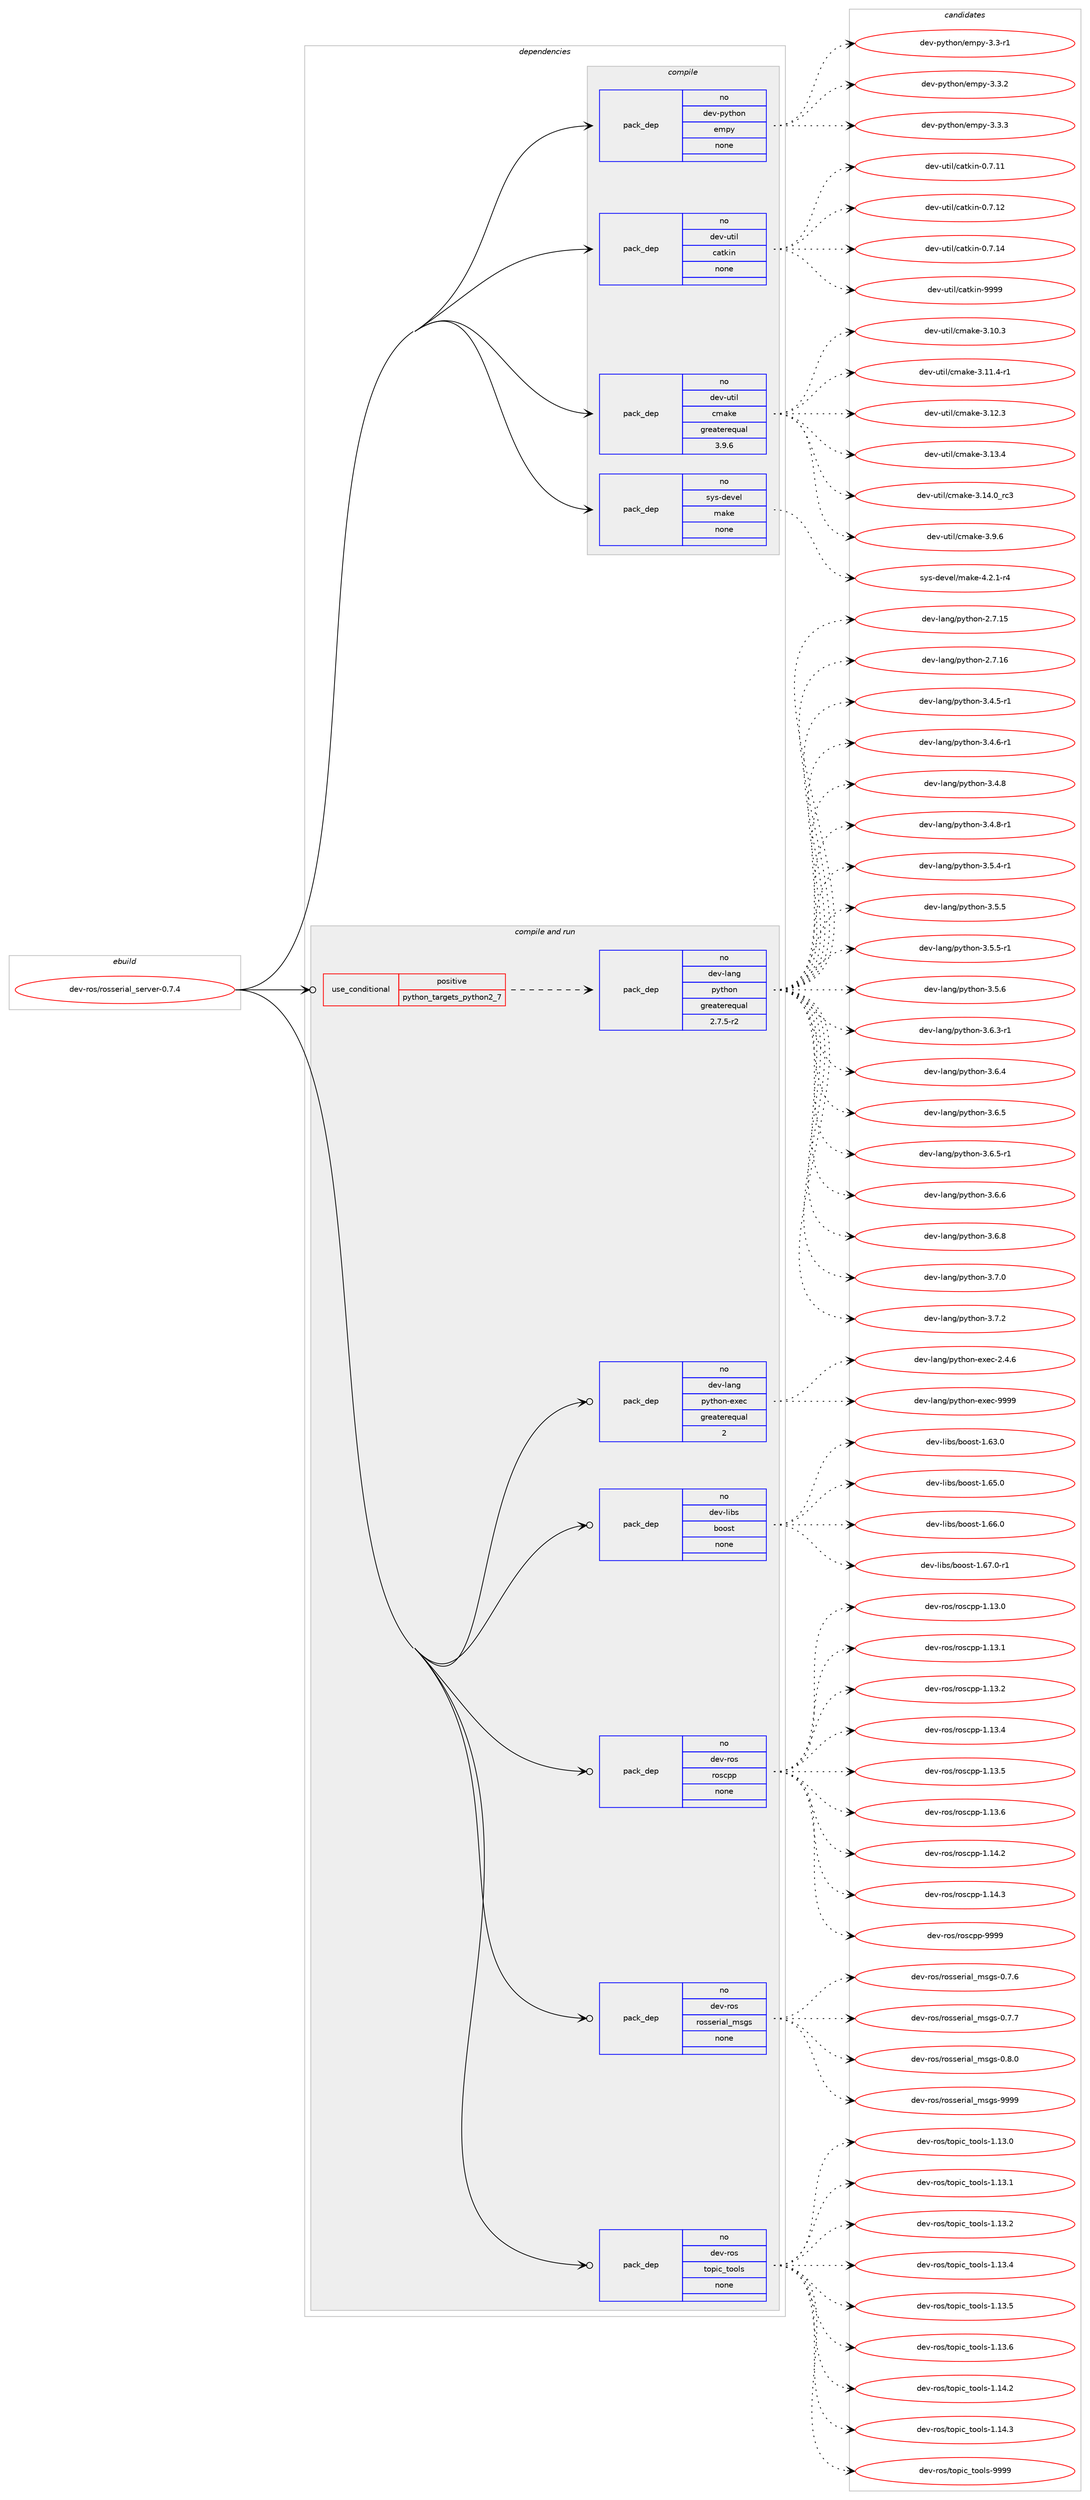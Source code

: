 digraph prolog {

# *************
# Graph options
# *************

newrank=true;
concentrate=true;
compound=true;
graph [rankdir=LR,fontname=Helvetica,fontsize=10,ranksep=1.5];#, ranksep=2.5, nodesep=0.2];
edge  [arrowhead=vee];
node  [fontname=Helvetica,fontsize=10];

# **********
# The ebuild
# **********

subgraph cluster_leftcol {
color=gray;
rank=same;
label=<<i>ebuild</i>>;
id [label="dev-ros/rosserial_server-0.7.4", color=red, width=4, href="../dev-ros/rosserial_server-0.7.4.svg"];
}

# ****************
# The dependencies
# ****************

subgraph cluster_midcol {
color=gray;
label=<<i>dependencies</i>>;
subgraph cluster_compile {
fillcolor="#eeeeee";
style=filled;
label=<<i>compile</i>>;
subgraph pack1053918 {
dependency1467591 [label=<<TABLE BORDER="0" CELLBORDER="1" CELLSPACING="0" CELLPADDING="4" WIDTH="220"><TR><TD ROWSPAN="6" CELLPADDING="30">pack_dep</TD></TR><TR><TD WIDTH="110">no</TD></TR><TR><TD>dev-python</TD></TR><TR><TD>empy</TD></TR><TR><TD>none</TD></TR><TR><TD></TD></TR></TABLE>>, shape=none, color=blue];
}
id:e -> dependency1467591:w [weight=20,style="solid",arrowhead="vee"];
subgraph pack1053919 {
dependency1467592 [label=<<TABLE BORDER="0" CELLBORDER="1" CELLSPACING="0" CELLPADDING="4" WIDTH="220"><TR><TD ROWSPAN="6" CELLPADDING="30">pack_dep</TD></TR><TR><TD WIDTH="110">no</TD></TR><TR><TD>dev-util</TD></TR><TR><TD>catkin</TD></TR><TR><TD>none</TD></TR><TR><TD></TD></TR></TABLE>>, shape=none, color=blue];
}
id:e -> dependency1467592:w [weight=20,style="solid",arrowhead="vee"];
subgraph pack1053920 {
dependency1467593 [label=<<TABLE BORDER="0" CELLBORDER="1" CELLSPACING="0" CELLPADDING="4" WIDTH="220"><TR><TD ROWSPAN="6" CELLPADDING="30">pack_dep</TD></TR><TR><TD WIDTH="110">no</TD></TR><TR><TD>dev-util</TD></TR><TR><TD>cmake</TD></TR><TR><TD>greaterequal</TD></TR><TR><TD>3.9.6</TD></TR></TABLE>>, shape=none, color=blue];
}
id:e -> dependency1467593:w [weight=20,style="solid",arrowhead="vee"];
subgraph pack1053921 {
dependency1467594 [label=<<TABLE BORDER="0" CELLBORDER="1" CELLSPACING="0" CELLPADDING="4" WIDTH="220"><TR><TD ROWSPAN="6" CELLPADDING="30">pack_dep</TD></TR><TR><TD WIDTH="110">no</TD></TR><TR><TD>sys-devel</TD></TR><TR><TD>make</TD></TR><TR><TD>none</TD></TR><TR><TD></TD></TR></TABLE>>, shape=none, color=blue];
}
id:e -> dependency1467594:w [weight=20,style="solid",arrowhead="vee"];
}
subgraph cluster_compileandrun {
fillcolor="#eeeeee";
style=filled;
label=<<i>compile and run</i>>;
subgraph cond390283 {
dependency1467595 [label=<<TABLE BORDER="0" CELLBORDER="1" CELLSPACING="0" CELLPADDING="4"><TR><TD ROWSPAN="3" CELLPADDING="10">use_conditional</TD></TR><TR><TD>positive</TD></TR><TR><TD>python_targets_python2_7</TD></TR></TABLE>>, shape=none, color=red];
subgraph pack1053922 {
dependency1467596 [label=<<TABLE BORDER="0" CELLBORDER="1" CELLSPACING="0" CELLPADDING="4" WIDTH="220"><TR><TD ROWSPAN="6" CELLPADDING="30">pack_dep</TD></TR><TR><TD WIDTH="110">no</TD></TR><TR><TD>dev-lang</TD></TR><TR><TD>python</TD></TR><TR><TD>greaterequal</TD></TR><TR><TD>2.7.5-r2</TD></TR></TABLE>>, shape=none, color=blue];
}
dependency1467595:e -> dependency1467596:w [weight=20,style="dashed",arrowhead="vee"];
}
id:e -> dependency1467595:w [weight=20,style="solid",arrowhead="odotvee"];
subgraph pack1053923 {
dependency1467597 [label=<<TABLE BORDER="0" CELLBORDER="1" CELLSPACING="0" CELLPADDING="4" WIDTH="220"><TR><TD ROWSPAN="6" CELLPADDING="30">pack_dep</TD></TR><TR><TD WIDTH="110">no</TD></TR><TR><TD>dev-lang</TD></TR><TR><TD>python-exec</TD></TR><TR><TD>greaterequal</TD></TR><TR><TD>2</TD></TR></TABLE>>, shape=none, color=blue];
}
id:e -> dependency1467597:w [weight=20,style="solid",arrowhead="odotvee"];
subgraph pack1053924 {
dependency1467598 [label=<<TABLE BORDER="0" CELLBORDER="1" CELLSPACING="0" CELLPADDING="4" WIDTH="220"><TR><TD ROWSPAN="6" CELLPADDING="30">pack_dep</TD></TR><TR><TD WIDTH="110">no</TD></TR><TR><TD>dev-libs</TD></TR><TR><TD>boost</TD></TR><TR><TD>none</TD></TR><TR><TD></TD></TR></TABLE>>, shape=none, color=blue];
}
id:e -> dependency1467598:w [weight=20,style="solid",arrowhead="odotvee"];
subgraph pack1053925 {
dependency1467599 [label=<<TABLE BORDER="0" CELLBORDER="1" CELLSPACING="0" CELLPADDING="4" WIDTH="220"><TR><TD ROWSPAN="6" CELLPADDING="30">pack_dep</TD></TR><TR><TD WIDTH="110">no</TD></TR><TR><TD>dev-ros</TD></TR><TR><TD>roscpp</TD></TR><TR><TD>none</TD></TR><TR><TD></TD></TR></TABLE>>, shape=none, color=blue];
}
id:e -> dependency1467599:w [weight=20,style="solid",arrowhead="odotvee"];
subgraph pack1053926 {
dependency1467600 [label=<<TABLE BORDER="0" CELLBORDER="1" CELLSPACING="0" CELLPADDING="4" WIDTH="220"><TR><TD ROWSPAN="6" CELLPADDING="30">pack_dep</TD></TR><TR><TD WIDTH="110">no</TD></TR><TR><TD>dev-ros</TD></TR><TR><TD>rosserial_msgs</TD></TR><TR><TD>none</TD></TR><TR><TD></TD></TR></TABLE>>, shape=none, color=blue];
}
id:e -> dependency1467600:w [weight=20,style="solid",arrowhead="odotvee"];
subgraph pack1053927 {
dependency1467601 [label=<<TABLE BORDER="0" CELLBORDER="1" CELLSPACING="0" CELLPADDING="4" WIDTH="220"><TR><TD ROWSPAN="6" CELLPADDING="30">pack_dep</TD></TR><TR><TD WIDTH="110">no</TD></TR><TR><TD>dev-ros</TD></TR><TR><TD>topic_tools</TD></TR><TR><TD>none</TD></TR><TR><TD></TD></TR></TABLE>>, shape=none, color=blue];
}
id:e -> dependency1467601:w [weight=20,style="solid",arrowhead="odotvee"];
}
subgraph cluster_run {
fillcolor="#eeeeee";
style=filled;
label=<<i>run</i>>;
}
}

# **************
# The candidates
# **************

subgraph cluster_choices {
rank=same;
color=gray;
label=<<i>candidates</i>>;

subgraph choice1053918 {
color=black;
nodesep=1;
choice1001011184511212111610411111047101109112121455146514511449 [label="dev-python/empy-3.3-r1", color=red, width=4,href="../dev-python/empy-3.3-r1.svg"];
choice1001011184511212111610411111047101109112121455146514650 [label="dev-python/empy-3.3.2", color=red, width=4,href="../dev-python/empy-3.3.2.svg"];
choice1001011184511212111610411111047101109112121455146514651 [label="dev-python/empy-3.3.3", color=red, width=4,href="../dev-python/empy-3.3.3.svg"];
dependency1467591:e -> choice1001011184511212111610411111047101109112121455146514511449:w [style=dotted,weight="100"];
dependency1467591:e -> choice1001011184511212111610411111047101109112121455146514650:w [style=dotted,weight="100"];
dependency1467591:e -> choice1001011184511212111610411111047101109112121455146514651:w [style=dotted,weight="100"];
}
subgraph choice1053919 {
color=black;
nodesep=1;
choice1001011184511711610510847999711610710511045484655464949 [label="dev-util/catkin-0.7.11", color=red, width=4,href="../dev-util/catkin-0.7.11.svg"];
choice1001011184511711610510847999711610710511045484655464950 [label="dev-util/catkin-0.7.12", color=red, width=4,href="../dev-util/catkin-0.7.12.svg"];
choice1001011184511711610510847999711610710511045484655464952 [label="dev-util/catkin-0.7.14", color=red, width=4,href="../dev-util/catkin-0.7.14.svg"];
choice100101118451171161051084799971161071051104557575757 [label="dev-util/catkin-9999", color=red, width=4,href="../dev-util/catkin-9999.svg"];
dependency1467592:e -> choice1001011184511711610510847999711610710511045484655464949:w [style=dotted,weight="100"];
dependency1467592:e -> choice1001011184511711610510847999711610710511045484655464950:w [style=dotted,weight="100"];
dependency1467592:e -> choice1001011184511711610510847999711610710511045484655464952:w [style=dotted,weight="100"];
dependency1467592:e -> choice100101118451171161051084799971161071051104557575757:w [style=dotted,weight="100"];
}
subgraph choice1053920 {
color=black;
nodesep=1;
choice1001011184511711610510847991099710710145514649484651 [label="dev-util/cmake-3.10.3", color=red, width=4,href="../dev-util/cmake-3.10.3.svg"];
choice10010111845117116105108479910997107101455146494946524511449 [label="dev-util/cmake-3.11.4-r1", color=red, width=4,href="../dev-util/cmake-3.11.4-r1.svg"];
choice1001011184511711610510847991099710710145514649504651 [label="dev-util/cmake-3.12.3", color=red, width=4,href="../dev-util/cmake-3.12.3.svg"];
choice1001011184511711610510847991099710710145514649514652 [label="dev-util/cmake-3.13.4", color=red, width=4,href="../dev-util/cmake-3.13.4.svg"];
choice1001011184511711610510847991099710710145514649524648951149951 [label="dev-util/cmake-3.14.0_rc3", color=red, width=4,href="../dev-util/cmake-3.14.0_rc3.svg"];
choice10010111845117116105108479910997107101455146574654 [label="dev-util/cmake-3.9.6", color=red, width=4,href="../dev-util/cmake-3.9.6.svg"];
dependency1467593:e -> choice1001011184511711610510847991099710710145514649484651:w [style=dotted,weight="100"];
dependency1467593:e -> choice10010111845117116105108479910997107101455146494946524511449:w [style=dotted,weight="100"];
dependency1467593:e -> choice1001011184511711610510847991099710710145514649504651:w [style=dotted,weight="100"];
dependency1467593:e -> choice1001011184511711610510847991099710710145514649514652:w [style=dotted,weight="100"];
dependency1467593:e -> choice1001011184511711610510847991099710710145514649524648951149951:w [style=dotted,weight="100"];
dependency1467593:e -> choice10010111845117116105108479910997107101455146574654:w [style=dotted,weight="100"];
}
subgraph choice1053921 {
color=black;
nodesep=1;
choice1151211154510010111810110847109971071014552465046494511452 [label="sys-devel/make-4.2.1-r4", color=red, width=4,href="../sys-devel/make-4.2.1-r4.svg"];
dependency1467594:e -> choice1151211154510010111810110847109971071014552465046494511452:w [style=dotted,weight="100"];
}
subgraph choice1053922 {
color=black;
nodesep=1;
choice10010111845108971101034711212111610411111045504655464953 [label="dev-lang/python-2.7.15", color=red, width=4,href="../dev-lang/python-2.7.15.svg"];
choice10010111845108971101034711212111610411111045504655464954 [label="dev-lang/python-2.7.16", color=red, width=4,href="../dev-lang/python-2.7.16.svg"];
choice1001011184510897110103471121211161041111104551465246534511449 [label="dev-lang/python-3.4.5-r1", color=red, width=4,href="../dev-lang/python-3.4.5-r1.svg"];
choice1001011184510897110103471121211161041111104551465246544511449 [label="dev-lang/python-3.4.6-r1", color=red, width=4,href="../dev-lang/python-3.4.6-r1.svg"];
choice100101118451089711010347112121116104111110455146524656 [label="dev-lang/python-3.4.8", color=red, width=4,href="../dev-lang/python-3.4.8.svg"];
choice1001011184510897110103471121211161041111104551465246564511449 [label="dev-lang/python-3.4.8-r1", color=red, width=4,href="../dev-lang/python-3.4.8-r1.svg"];
choice1001011184510897110103471121211161041111104551465346524511449 [label="dev-lang/python-3.5.4-r1", color=red, width=4,href="../dev-lang/python-3.5.4-r1.svg"];
choice100101118451089711010347112121116104111110455146534653 [label="dev-lang/python-3.5.5", color=red, width=4,href="../dev-lang/python-3.5.5.svg"];
choice1001011184510897110103471121211161041111104551465346534511449 [label="dev-lang/python-3.5.5-r1", color=red, width=4,href="../dev-lang/python-3.5.5-r1.svg"];
choice100101118451089711010347112121116104111110455146534654 [label="dev-lang/python-3.5.6", color=red, width=4,href="../dev-lang/python-3.5.6.svg"];
choice1001011184510897110103471121211161041111104551465446514511449 [label="dev-lang/python-3.6.3-r1", color=red, width=4,href="../dev-lang/python-3.6.3-r1.svg"];
choice100101118451089711010347112121116104111110455146544652 [label="dev-lang/python-3.6.4", color=red, width=4,href="../dev-lang/python-3.6.4.svg"];
choice100101118451089711010347112121116104111110455146544653 [label="dev-lang/python-3.6.5", color=red, width=4,href="../dev-lang/python-3.6.5.svg"];
choice1001011184510897110103471121211161041111104551465446534511449 [label="dev-lang/python-3.6.5-r1", color=red, width=4,href="../dev-lang/python-3.6.5-r1.svg"];
choice100101118451089711010347112121116104111110455146544654 [label="dev-lang/python-3.6.6", color=red, width=4,href="../dev-lang/python-3.6.6.svg"];
choice100101118451089711010347112121116104111110455146544656 [label="dev-lang/python-3.6.8", color=red, width=4,href="../dev-lang/python-3.6.8.svg"];
choice100101118451089711010347112121116104111110455146554648 [label="dev-lang/python-3.7.0", color=red, width=4,href="../dev-lang/python-3.7.0.svg"];
choice100101118451089711010347112121116104111110455146554650 [label="dev-lang/python-3.7.2", color=red, width=4,href="../dev-lang/python-3.7.2.svg"];
dependency1467596:e -> choice10010111845108971101034711212111610411111045504655464953:w [style=dotted,weight="100"];
dependency1467596:e -> choice10010111845108971101034711212111610411111045504655464954:w [style=dotted,weight="100"];
dependency1467596:e -> choice1001011184510897110103471121211161041111104551465246534511449:w [style=dotted,weight="100"];
dependency1467596:e -> choice1001011184510897110103471121211161041111104551465246544511449:w [style=dotted,weight="100"];
dependency1467596:e -> choice100101118451089711010347112121116104111110455146524656:w [style=dotted,weight="100"];
dependency1467596:e -> choice1001011184510897110103471121211161041111104551465246564511449:w [style=dotted,weight="100"];
dependency1467596:e -> choice1001011184510897110103471121211161041111104551465346524511449:w [style=dotted,weight="100"];
dependency1467596:e -> choice100101118451089711010347112121116104111110455146534653:w [style=dotted,weight="100"];
dependency1467596:e -> choice1001011184510897110103471121211161041111104551465346534511449:w [style=dotted,weight="100"];
dependency1467596:e -> choice100101118451089711010347112121116104111110455146534654:w [style=dotted,weight="100"];
dependency1467596:e -> choice1001011184510897110103471121211161041111104551465446514511449:w [style=dotted,weight="100"];
dependency1467596:e -> choice100101118451089711010347112121116104111110455146544652:w [style=dotted,weight="100"];
dependency1467596:e -> choice100101118451089711010347112121116104111110455146544653:w [style=dotted,weight="100"];
dependency1467596:e -> choice1001011184510897110103471121211161041111104551465446534511449:w [style=dotted,weight="100"];
dependency1467596:e -> choice100101118451089711010347112121116104111110455146544654:w [style=dotted,weight="100"];
dependency1467596:e -> choice100101118451089711010347112121116104111110455146544656:w [style=dotted,weight="100"];
dependency1467596:e -> choice100101118451089711010347112121116104111110455146554648:w [style=dotted,weight="100"];
dependency1467596:e -> choice100101118451089711010347112121116104111110455146554650:w [style=dotted,weight="100"];
}
subgraph choice1053923 {
color=black;
nodesep=1;
choice1001011184510897110103471121211161041111104510112010199455046524654 [label="dev-lang/python-exec-2.4.6", color=red, width=4,href="../dev-lang/python-exec-2.4.6.svg"];
choice10010111845108971101034711212111610411111045101120101994557575757 [label="dev-lang/python-exec-9999", color=red, width=4,href="../dev-lang/python-exec-9999.svg"];
dependency1467597:e -> choice1001011184510897110103471121211161041111104510112010199455046524654:w [style=dotted,weight="100"];
dependency1467597:e -> choice10010111845108971101034711212111610411111045101120101994557575757:w [style=dotted,weight="100"];
}
subgraph choice1053924 {
color=black;
nodesep=1;
choice1001011184510810598115479811111111511645494654514648 [label="dev-libs/boost-1.63.0", color=red, width=4,href="../dev-libs/boost-1.63.0.svg"];
choice1001011184510810598115479811111111511645494654534648 [label="dev-libs/boost-1.65.0", color=red, width=4,href="../dev-libs/boost-1.65.0.svg"];
choice1001011184510810598115479811111111511645494654544648 [label="dev-libs/boost-1.66.0", color=red, width=4,href="../dev-libs/boost-1.66.0.svg"];
choice10010111845108105981154798111111115116454946545546484511449 [label="dev-libs/boost-1.67.0-r1", color=red, width=4,href="../dev-libs/boost-1.67.0-r1.svg"];
dependency1467598:e -> choice1001011184510810598115479811111111511645494654514648:w [style=dotted,weight="100"];
dependency1467598:e -> choice1001011184510810598115479811111111511645494654534648:w [style=dotted,weight="100"];
dependency1467598:e -> choice1001011184510810598115479811111111511645494654544648:w [style=dotted,weight="100"];
dependency1467598:e -> choice10010111845108105981154798111111115116454946545546484511449:w [style=dotted,weight="100"];
}
subgraph choice1053925 {
color=black;
nodesep=1;
choice10010111845114111115471141111159911211245494649514648 [label="dev-ros/roscpp-1.13.0", color=red, width=4,href="../dev-ros/roscpp-1.13.0.svg"];
choice10010111845114111115471141111159911211245494649514649 [label="dev-ros/roscpp-1.13.1", color=red, width=4,href="../dev-ros/roscpp-1.13.1.svg"];
choice10010111845114111115471141111159911211245494649514650 [label="dev-ros/roscpp-1.13.2", color=red, width=4,href="../dev-ros/roscpp-1.13.2.svg"];
choice10010111845114111115471141111159911211245494649514652 [label="dev-ros/roscpp-1.13.4", color=red, width=4,href="../dev-ros/roscpp-1.13.4.svg"];
choice10010111845114111115471141111159911211245494649514653 [label="dev-ros/roscpp-1.13.5", color=red, width=4,href="../dev-ros/roscpp-1.13.5.svg"];
choice10010111845114111115471141111159911211245494649514654 [label="dev-ros/roscpp-1.13.6", color=red, width=4,href="../dev-ros/roscpp-1.13.6.svg"];
choice10010111845114111115471141111159911211245494649524650 [label="dev-ros/roscpp-1.14.2", color=red, width=4,href="../dev-ros/roscpp-1.14.2.svg"];
choice10010111845114111115471141111159911211245494649524651 [label="dev-ros/roscpp-1.14.3", color=red, width=4,href="../dev-ros/roscpp-1.14.3.svg"];
choice1001011184511411111547114111115991121124557575757 [label="dev-ros/roscpp-9999", color=red, width=4,href="../dev-ros/roscpp-9999.svg"];
dependency1467599:e -> choice10010111845114111115471141111159911211245494649514648:w [style=dotted,weight="100"];
dependency1467599:e -> choice10010111845114111115471141111159911211245494649514649:w [style=dotted,weight="100"];
dependency1467599:e -> choice10010111845114111115471141111159911211245494649514650:w [style=dotted,weight="100"];
dependency1467599:e -> choice10010111845114111115471141111159911211245494649514652:w [style=dotted,weight="100"];
dependency1467599:e -> choice10010111845114111115471141111159911211245494649514653:w [style=dotted,weight="100"];
dependency1467599:e -> choice10010111845114111115471141111159911211245494649514654:w [style=dotted,weight="100"];
dependency1467599:e -> choice10010111845114111115471141111159911211245494649524650:w [style=dotted,weight="100"];
dependency1467599:e -> choice10010111845114111115471141111159911211245494649524651:w [style=dotted,weight="100"];
dependency1467599:e -> choice1001011184511411111547114111115991121124557575757:w [style=dotted,weight="100"];
}
subgraph choice1053926 {
color=black;
nodesep=1;
choice10010111845114111115471141111151151011141059710895109115103115454846554654 [label="dev-ros/rosserial_msgs-0.7.6", color=red, width=4,href="../dev-ros/rosserial_msgs-0.7.6.svg"];
choice10010111845114111115471141111151151011141059710895109115103115454846554655 [label="dev-ros/rosserial_msgs-0.7.7", color=red, width=4,href="../dev-ros/rosserial_msgs-0.7.7.svg"];
choice10010111845114111115471141111151151011141059710895109115103115454846564648 [label="dev-ros/rosserial_msgs-0.8.0", color=red, width=4,href="../dev-ros/rosserial_msgs-0.8.0.svg"];
choice100101118451141111154711411111511510111410597108951091151031154557575757 [label="dev-ros/rosserial_msgs-9999", color=red, width=4,href="../dev-ros/rosserial_msgs-9999.svg"];
dependency1467600:e -> choice10010111845114111115471141111151151011141059710895109115103115454846554654:w [style=dotted,weight="100"];
dependency1467600:e -> choice10010111845114111115471141111151151011141059710895109115103115454846554655:w [style=dotted,weight="100"];
dependency1467600:e -> choice10010111845114111115471141111151151011141059710895109115103115454846564648:w [style=dotted,weight="100"];
dependency1467600:e -> choice100101118451141111154711411111511510111410597108951091151031154557575757:w [style=dotted,weight="100"];
}
subgraph choice1053927 {
color=black;
nodesep=1;
choice1001011184511411111547116111112105999511611111110811545494649514648 [label="dev-ros/topic_tools-1.13.0", color=red, width=4,href="../dev-ros/topic_tools-1.13.0.svg"];
choice1001011184511411111547116111112105999511611111110811545494649514649 [label="dev-ros/topic_tools-1.13.1", color=red, width=4,href="../dev-ros/topic_tools-1.13.1.svg"];
choice1001011184511411111547116111112105999511611111110811545494649514650 [label="dev-ros/topic_tools-1.13.2", color=red, width=4,href="../dev-ros/topic_tools-1.13.2.svg"];
choice1001011184511411111547116111112105999511611111110811545494649514652 [label="dev-ros/topic_tools-1.13.4", color=red, width=4,href="../dev-ros/topic_tools-1.13.4.svg"];
choice1001011184511411111547116111112105999511611111110811545494649514653 [label="dev-ros/topic_tools-1.13.5", color=red, width=4,href="../dev-ros/topic_tools-1.13.5.svg"];
choice1001011184511411111547116111112105999511611111110811545494649514654 [label="dev-ros/topic_tools-1.13.6", color=red, width=4,href="../dev-ros/topic_tools-1.13.6.svg"];
choice1001011184511411111547116111112105999511611111110811545494649524650 [label="dev-ros/topic_tools-1.14.2", color=red, width=4,href="../dev-ros/topic_tools-1.14.2.svg"];
choice1001011184511411111547116111112105999511611111110811545494649524651 [label="dev-ros/topic_tools-1.14.3", color=red, width=4,href="../dev-ros/topic_tools-1.14.3.svg"];
choice100101118451141111154711611111210599951161111111081154557575757 [label="dev-ros/topic_tools-9999", color=red, width=4,href="../dev-ros/topic_tools-9999.svg"];
dependency1467601:e -> choice1001011184511411111547116111112105999511611111110811545494649514648:w [style=dotted,weight="100"];
dependency1467601:e -> choice1001011184511411111547116111112105999511611111110811545494649514649:w [style=dotted,weight="100"];
dependency1467601:e -> choice1001011184511411111547116111112105999511611111110811545494649514650:w [style=dotted,weight="100"];
dependency1467601:e -> choice1001011184511411111547116111112105999511611111110811545494649514652:w [style=dotted,weight="100"];
dependency1467601:e -> choice1001011184511411111547116111112105999511611111110811545494649514653:w [style=dotted,weight="100"];
dependency1467601:e -> choice1001011184511411111547116111112105999511611111110811545494649514654:w [style=dotted,weight="100"];
dependency1467601:e -> choice1001011184511411111547116111112105999511611111110811545494649524650:w [style=dotted,weight="100"];
dependency1467601:e -> choice1001011184511411111547116111112105999511611111110811545494649524651:w [style=dotted,weight="100"];
dependency1467601:e -> choice100101118451141111154711611111210599951161111111081154557575757:w [style=dotted,weight="100"];
}
}

}
